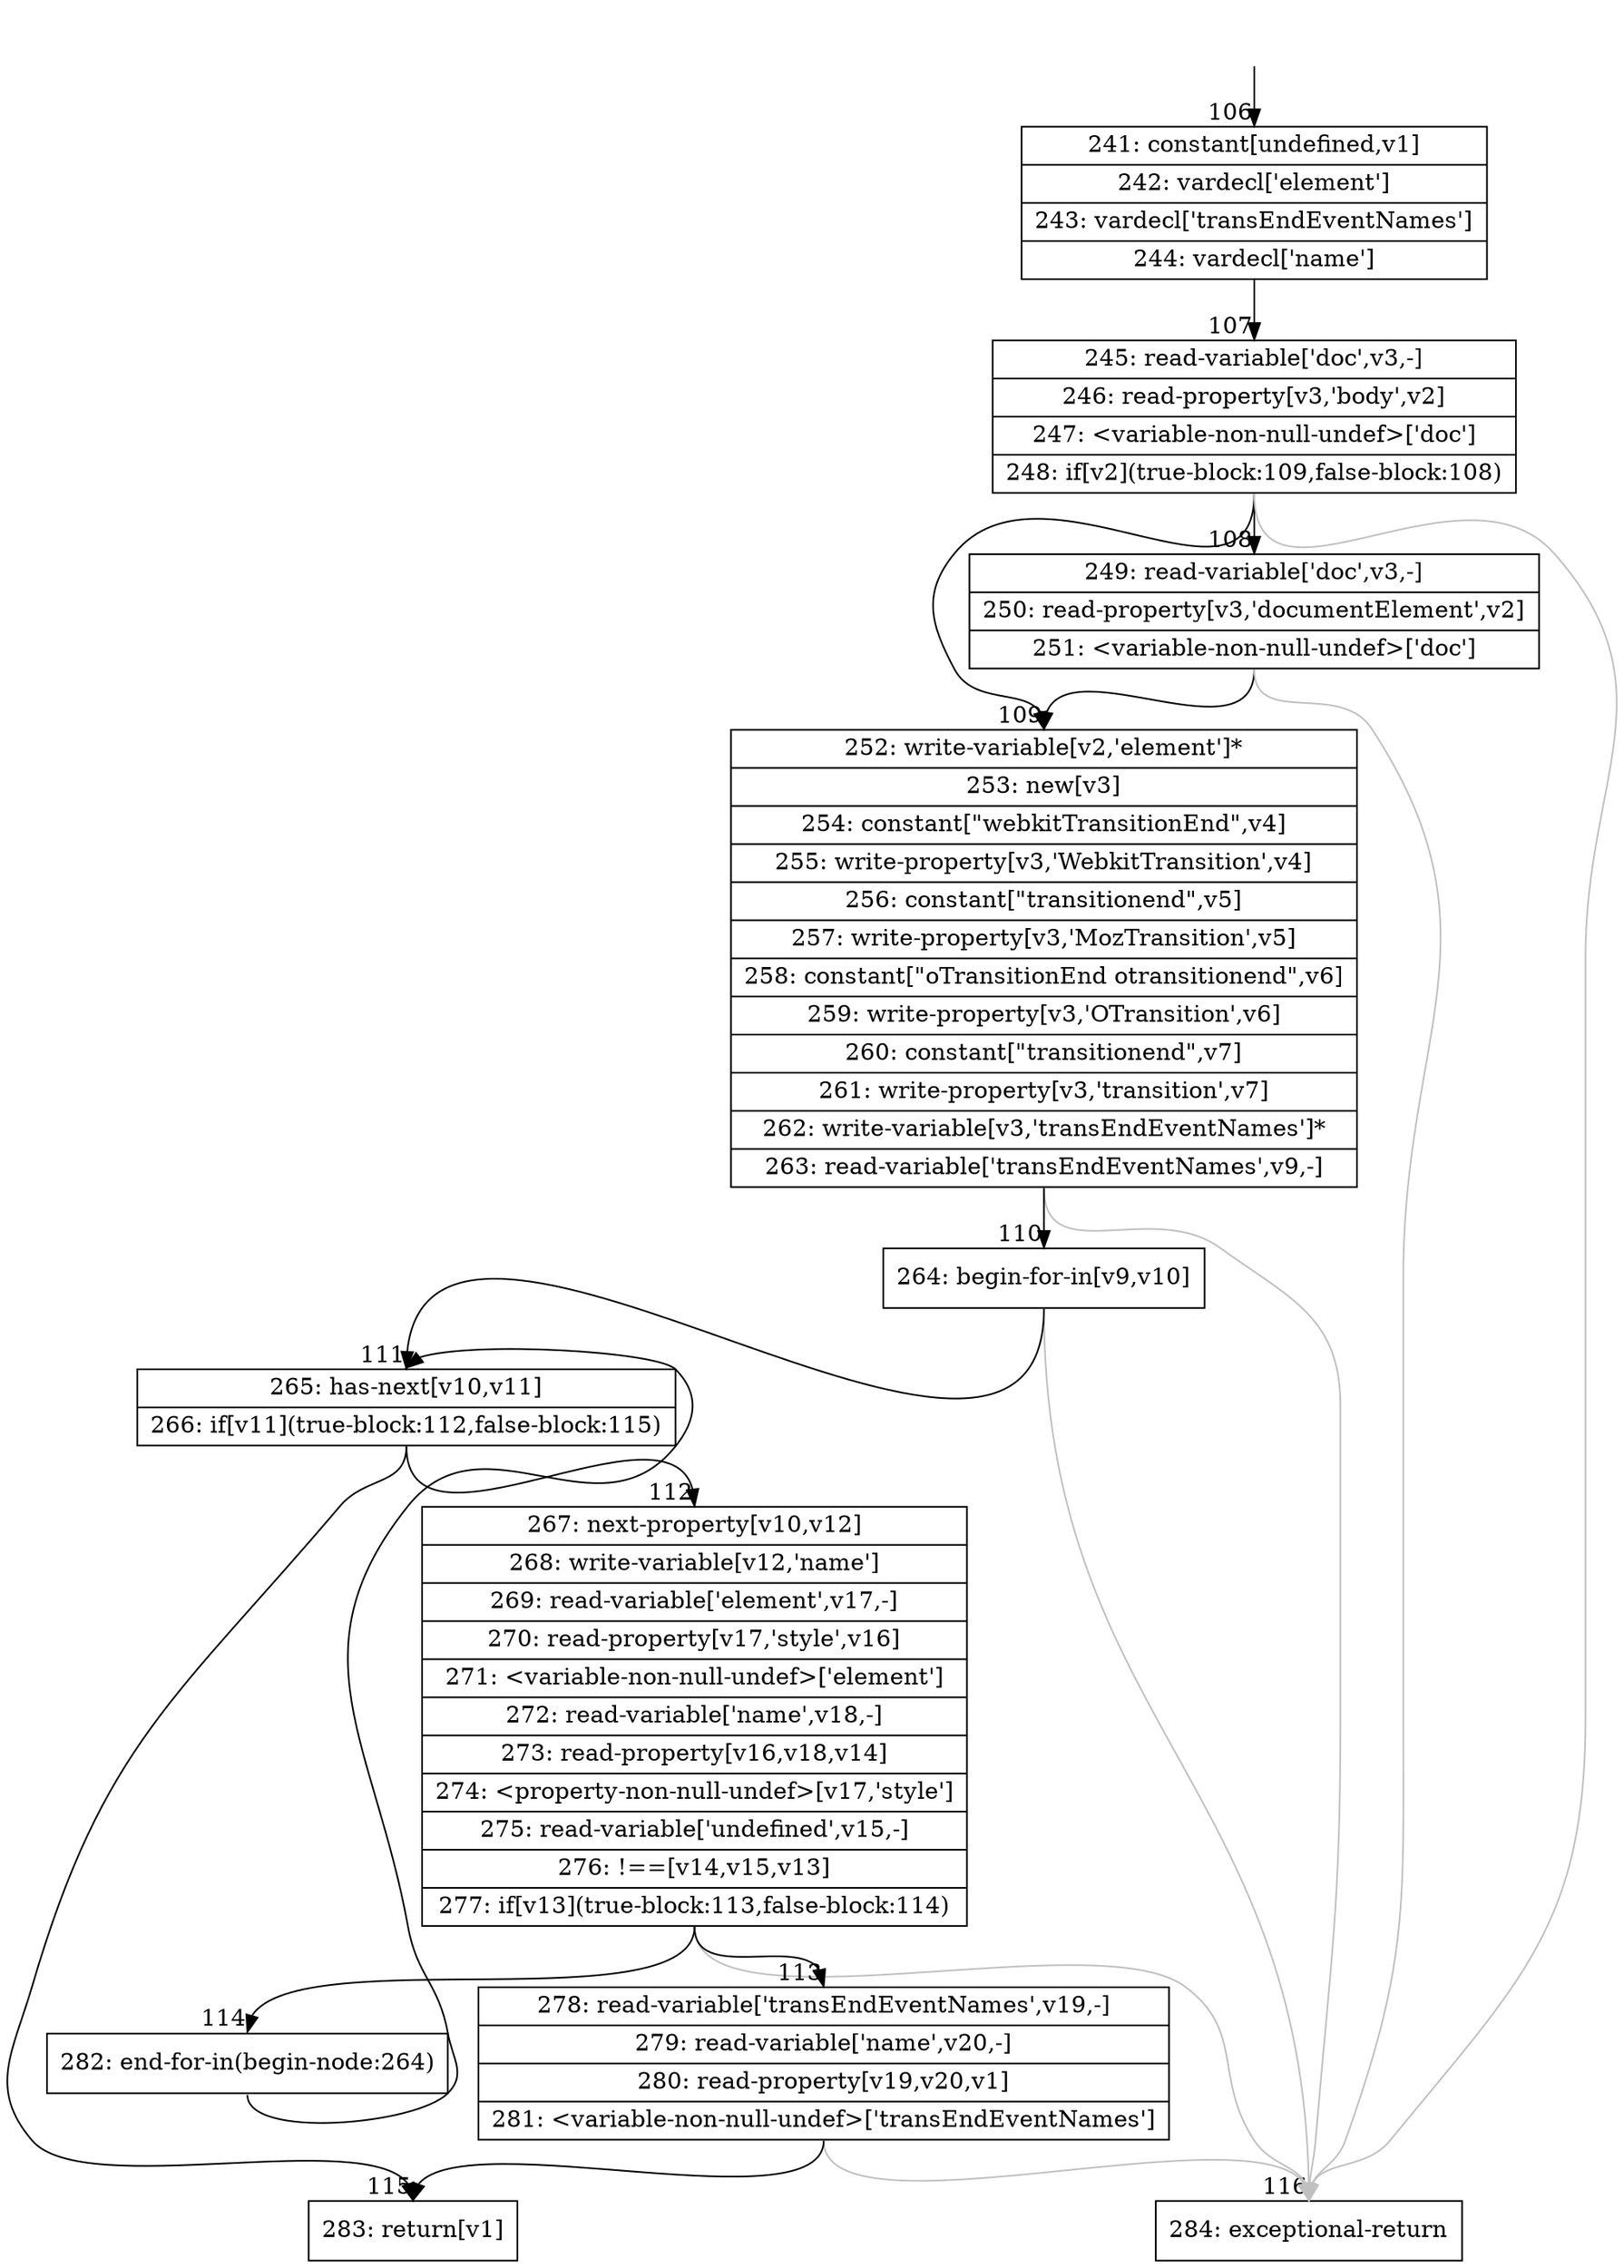 digraph {
rankdir="TD"
BB_entry9[shape=none,label=""];
BB_entry9 -> BB106 [tailport=s, headport=n, headlabel="    106"]
BB106 [shape=record label="{241: constant[undefined,v1]|242: vardecl['element']|243: vardecl['transEndEventNames']|244: vardecl['name']}" ] 
BB106 -> BB107 [tailport=s, headport=n, headlabel="      107"]
BB107 [shape=record label="{245: read-variable['doc',v3,-]|246: read-property[v3,'body',v2]|247: \<variable-non-null-undef\>['doc']|248: if[v2](true-block:109,false-block:108)}" ] 
BB107 -> BB109 [tailport=s, headport=n, headlabel="      109"]
BB107 -> BB108 [tailport=s, headport=n, headlabel="      108"]
BB107 -> BB116 [tailport=s, headport=n, color=gray, headlabel="      116"]
BB108 [shape=record label="{249: read-variable['doc',v3,-]|250: read-property[v3,'documentElement',v2]|251: \<variable-non-null-undef\>['doc']}" ] 
BB108 -> BB109 [tailport=s, headport=n]
BB108 -> BB116 [tailport=s, headport=n, color=gray]
BB109 [shape=record label="{252: write-variable[v2,'element']*|253: new[v3]|254: constant[\"webkitTransitionEnd\",v4]|255: write-property[v3,'WebkitTransition',v4]|256: constant[\"transitionend\",v5]|257: write-property[v3,'MozTransition',v5]|258: constant[\"oTransitionEnd otransitionend\",v6]|259: write-property[v3,'OTransition',v6]|260: constant[\"transitionend\",v7]|261: write-property[v3,'transition',v7]|262: write-variable[v3,'transEndEventNames']*|263: read-variable['transEndEventNames',v9,-]}" ] 
BB109 -> BB110 [tailport=s, headport=n, headlabel="      110"]
BB109 -> BB116 [tailport=s, headport=n, color=gray]
BB110 [shape=record label="{264: begin-for-in[v9,v10]}" ] 
BB110 -> BB111 [tailport=s, headport=n, headlabel="      111"]
BB110 -> BB116 [tailport=s, headport=n, color=gray]
BB111 [shape=record label="{265: has-next[v10,v11]|266: if[v11](true-block:112,false-block:115)}" ] 
BB111 -> BB112 [tailport=s, headport=n, headlabel="      112"]
BB111 -> BB115 [tailport=s, headport=n, headlabel="      115"]
BB112 [shape=record label="{267: next-property[v10,v12]|268: write-variable[v12,'name']|269: read-variable['element',v17,-]|270: read-property[v17,'style',v16]|271: \<variable-non-null-undef\>['element']|272: read-variable['name',v18,-]|273: read-property[v16,v18,v14]|274: \<property-non-null-undef\>[v17,'style']|275: read-variable['undefined',v15,-]|276: !==[v14,v15,v13]|277: if[v13](true-block:113,false-block:114)}" ] 
BB112 -> BB113 [tailport=s, headport=n, headlabel="      113"]
BB112 -> BB114 [tailport=s, headport=n, headlabel="      114"]
BB112 -> BB116 [tailport=s, headport=n, color=gray]
BB113 [shape=record label="{278: read-variable['transEndEventNames',v19,-]|279: read-variable['name',v20,-]|280: read-property[v19,v20,v1]|281: \<variable-non-null-undef\>['transEndEventNames']}" ] 
BB113 -> BB115 [tailport=s, headport=n]
BB113 -> BB116 [tailport=s, headport=n, color=gray]
BB114 [shape=record label="{282: end-for-in(begin-node:264)}" ] 
BB114 -> BB111 [tailport=s, headport=n]
BB115 [shape=record label="{283: return[v1]}" ] 
BB116 [shape=record label="{284: exceptional-return}" ] 
//#$~ 84
}
